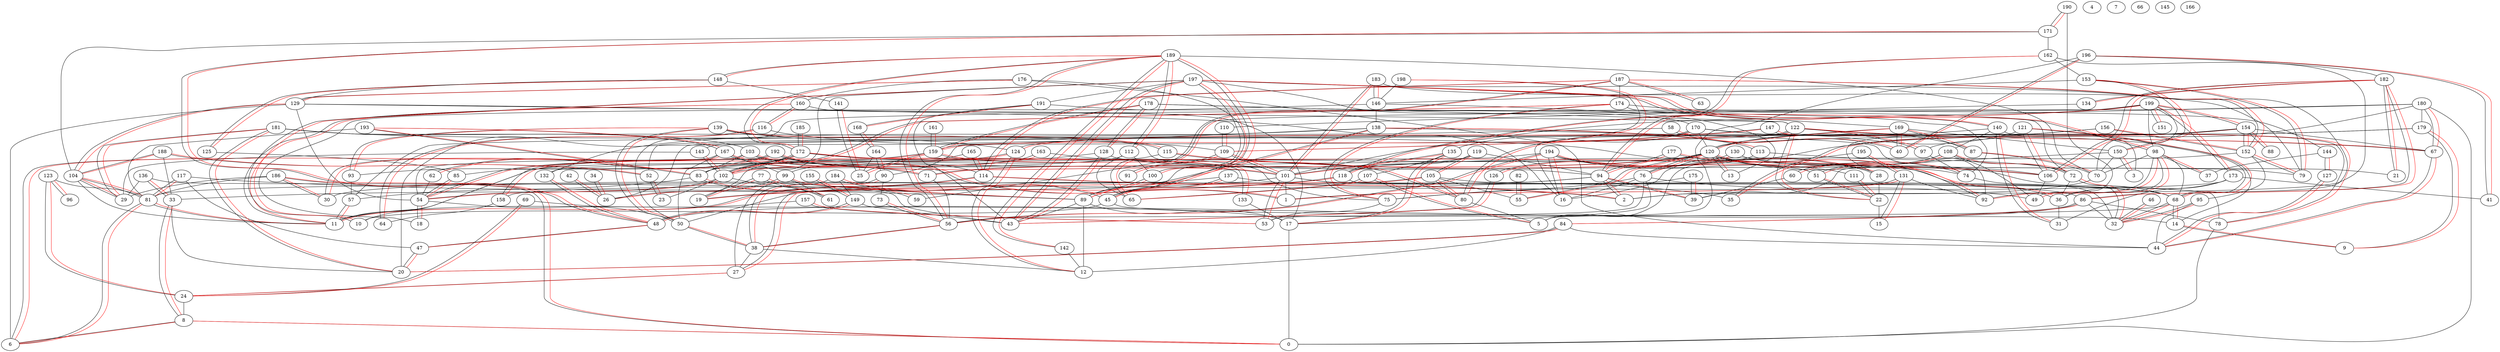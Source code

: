 graph Gil200_02_KrD_6114 {
0;
1;
2;
3;
4;
5;
6;
7;
8;
9;
10;
11;
12;
13;
14;
15;
16;
17;
18;
19;
20;
21;
22;
23;
24;
25;
26;
27;
28;
29;
30;
31;
32;
33;
34;
35;
36;
37;
38;
39;
40;
41;
42;
43;
44;
45;
46;
47;
48;
49;
50;
51;
52;
53;
54;
55;
56;
57;
58;
59;
60;
61;
62;
63;
64;
65;
66;
67;
68;
69;
70;
71;
72;
73;
74;
75;
76;
77;
78;
79;
80;
81;
82;
83;
84;
85;
86;
87;
88;
89;
90;
91;
92;
93;
94;
95;
96;
97;
98;
99;
100;
101;
102;
103;
104;
105;
106;
107;
108;
109;
110;
111;
112;
113;
114;
115;
116;
117;
118;
119;
120;
121;
122;
123;
124;
125;
126;
127;
128;
129;
130;
131;
132;
133;
134;
135;
136;
137;
138;
139;
140;
141;
142;
143;
144;
145;
146;
147;
148;
149;
150;
151;
152;
153;
154;
155;
156;
157;
158;
159;
160;
161;
162;
163;
164;
165;
166;
167;
168;
169;
170;
171;
172;
173;
174;
175;
176;
177;
178;
179;
180;
181;
182;
183;
184;
185;
186;
187;
188;
189;
190;
191;
192;
193;
194;
195;
196;
197;
198;
199;
8 -- 0[weight="35"];
8 -- 6[weight="35"];
14 -- 9[weight="21"];
17 -- 0[weight="67"];
22 -- 15[weight="90"];
24 -- 8[weight="84"];
27 -- 24[weight="51"];
28 -- 22[weight="69"];
33 -- 8[weight="15"];
33 -- 20[weight="42"];
34 -- 26[weight="26"];
36 -- 31[weight="84"];
38 -- 12[weight="46"];
38 -- 27[weight="70"];
42 -- 26[weight="76"];
45 -- 10[weight="81"];
45 -- 14[weight="31"];
46 -- 32[weight="5"];
47 -- 20[weight="12"];
48 -- 47[weight="43"];
50 -- 38[weight="23"];
51 -- 22[weight="12"];
52 -- 23[weight="66"];
54 -- 18[weight="89"];
54 -- 50[weight="68"];
56 -- 38[weight="24"];
57 -- 11[weight="59"];
58 -- 40[weight="61"];
58 -- 57[weight="64"];
60 -- 39[weight="89"];
62 -- 54[weight="69"];
67 -- 44[weight="14"];
68 -- 14[weight="12"];
68 -- 32[weight="20"];
68 -- 56[weight="61"];
69 -- 17[weight="77"];
69 -- 24[weight="51"];
70 -- 2[weight="92"];
71 -- 56[weight="45"];
72 -- 32[weight="5"];
72 -- 36[weight="85"];
73 -- 56[weight="44"];
74 -- 32[weight="61"];
75 -- 53[weight="55"];
76 -- 16[weight="77"];
76 -- 17[weight="41"];
76 -- 49[weight="91"];
76 -- 53[weight="42"];
76 -- 75[weight="55"];
77 -- 19[weight="17"];
77 -- 61[weight="20"];
78 -- 0[weight="42"];
80 -- 5[weight="70"];
81 -- 6[weight="10"];
81 -- 11[weight="34"];
82 -- 55[weight="12"];
83 -- 57[weight="97"];
83 -- 59[weight="3"];
84 -- 12[weight="52"];
84 -- 20[weight="19"];
84 -- 44[weight="53"];
85 -- 54[weight="56"];
86 -- 32[weight="84"];
86 -- 48[weight="74"];
86 -- 78[weight="86"];
86 -- 84[weight="22"];
87 -- 70[weight="42"];
89 -- 12[weight="81"];
89 -- 17[weight="88"];
89 -- 43[weight="86"];
90 -- 38[weight="5"];
90 -- 73[weight="61"];
93 -- 57[weight="87"];
94 -- 2[weight="6"];
94 -- 39[weight="16"];
94 -- 50[weight="82"];
94 -- 81[weight="69"];
95 -- 32[weight="54"];
95 -- 44[weight="86"];
97 -- 74[weight="62"];
98 -- 37[weight="3"];
98 -- 49[weight="13"];
98 -- 68[weight="56"];
98 -- 70[weight="68"];
98 -- 92[weight="40"];
99 -- 26[weight="57"];
99 -- 61[weight="49"];
99 -- 89[weight="35"];
100 -- 89[weight="32"];
101 -- 1[weight="63"];
101 -- 33[weight="54"];
101 -- 53[weight="34"];
101 -- 68[weight="94"];
101 -- 86[weight="62"];
102 -- 23[weight="68"];
102 -- 54[weight="39"];
102 -- 61[weight="94"];
103 -- 1[weight="45"];
103 -- 6[weight="8"];
103 -- 51[weight="46"];
103 -- 83[weight="92"];
104 -- 11[weight="83"];
104 -- 29[weight="3"];
104 -- 81[weight="3"];
105 -- 27[weight="23"];
105 -- 55[weight="58"];
105 -- 68[weight="92"];
105 -- 80[weight="48"];
106 -- 49[weight="94"];
107 -- 5[weight="59"];
107 -- 65[weight="27"];
108 -- 49[weight="75"];
108 -- 51[weight="9"];
108 -- 60[weight="2"];
108 -- 72[weight="38"];
109 -- 91[weight="76"];
109 -- 101[weight="22"];
110 -- 109[weight="7"];
111 -- 22[weight="78"];
112 -- 65[weight="74"];
112 -- 85[weight="62"];
112 -- 100[weight="68"];
113 -- 72[weight="83"];
113 -- 76[weight="73"];
114 -- 2[weight="35"];
114 -- 11[weight="10"];
115 -- 10[weight="71"];
115 -- 106[weight="25"];
116 -- 64[weight="70"];
116 -- 109[weight="88"];
117 -- 47[weight="100"];
117 -- 81[weight="38"];
117 -- 89[weight="59"];
118 -- 19[weight="38"];
118 -- 78[weight="76"];
119 -- 11[weight="70"];
119 -- 94[weight="86"];
119 -- 105[weight="64"];
119 -- 118[weight="79"];
120 -- 13[weight="27"];
120 -- 55[weight="54"];
120 -- 68[weight="39"];
120 -- 71[weight="28"];
120 -- 74[weight="32"];
120 -- 76[weight="17"];
120 -- 79[weight="94"];
120 -- 83[weight="84"];
121 -- 68[weight="14"];
121 -- 106[weight="18"];
121 -- 120[weight="89"];
122 -- 20[weight="66"];
122 -- 22[weight="32"];
122 -- 67[weight="14"];
122 -- 97[weight="49"];
122 -- 109[weight="3"];
123 -- 24[weight="94"];
123 -- 81[weight="95"];
123 -- 96[weight="35"];
124 -- 12[weight="8"];
124 -- 54[weight="25"];
125 -- 85[weight="83"];
126 -- 43[weight="8"];
127 -- 44[weight="13"];
128 -- 43[weight="6"];
128 -- 74[weight="47"];
128 -- 99[weight="57"];
129 -- 6[weight="74"];
129 -- 16[weight="78"];
129 -- 54[weight="93"];
129 -- 104[weight="15"];
129 -- 122[weight="69"];
130 -- 21[weight="70"];
130 -- 106[weight="98"];
130 -- 126[weight="40"];
131 -- 1[weight="16"];
131 -- 15[weight="62"];
131 -- 92[weight="63"];
132 -- 48[weight="16"];
133 -- 17[weight="58"];
134 -- 110[weight="73"];
135 -- 17[weight="32"];
135 -- 101[weight="38"];
135 -- 107[weight="48"];
136 -- 29[weight="100"];
136 -- 33[weight="47"];
136 -- 43[weight="65"];
137 -- 30[weight="57"];
137 -- 35[weight="56"];
137 -- 45[weight="52"];
138 -- 89[weight="20"];
138 -- 90[weight="64"];
138 -- 92[weight="87"];
138 -- 113[weight="17"];
138 -- 132[weight="45"];
139 -- 50[weight="20"];
139 -- 93[weight="31"];
139 -- 115[weight="20"];
139 -- 124[weight="83"];
140 -- 3[weight="57"];
140 -- 31[weight="54"];
140 -- 52[weight="65"];
140 -- 108[weight="95"];
141 -- 25[weight="63"];
142 -- 12[weight="76"];
143 -- 29[weight="87"];
143 -- 102[weight="26"];
144 -- 37[weight="62"];
144 -- 127[weight="37"];
146 -- 13[weight="70"];
146 -- 18[weight="98"];
146 -- 138[weight="90"];
147 -- 78[weight="33"];
147 -- 124[weight="11"];
148 -- 125[weight="76"];
148 -- 129[weight="48"];
148 -- 141[weight="99"];
149 -- 43[weight="63"];
149 -- 48[weight="27"];
150 -- 3[weight="36"];
150 -- 39[weight="71"];
150 -- 70[weight="56"];
152 -- 79[weight="50"];
152 -- 95[weight="69"];
152 -- 118[weight="79"];
153 -- 79[weight="6"];
153 -- 146[weight="51"];
153 -- 150[weight="47"];
154 -- 35[weight="24"];
154 -- 67[weight="85"];
154 -- 88[weight="76"];
154 -- 120[weight="86"];
154 -- 152[weight="20"];
155 -- 149[weight="97"];
156 -- 16[weight="83"];
156 -- 28[weight="88"];
156 -- 152[weight="15"];
157 -- 11[weight="67"];
157 -- 53[weight="26"];
158 -- 64[weight="77"];
159 -- 25[weight="18"];
159 -- 80[weight="15"];
159 -- 158[weight="44"];
160 -- 11[weight="28"];
160 -- 17[weight="43"];
160 -- 116[weight="42"];
161 -- 159[weight="34"];
162 -- 2[weight="60"];
162 -- 94[weight="24"];
162 -- 153[weight="85"];
163 -- 75[weight="85"];
163 -- 102[weight="76"];
164 -- 25[weight="98"];
164 -- 90[weight="31"];
165 -- 19[weight="90"];
165 -- 114[weight="28"];
167 -- 30[weight="10"];
167 -- 50[weight="79"];
167 -- 71[weight="23"];
167 -- 99[weight="55"];
168 -- 164[weight="33"];
169 -- 40[weight="58"];
169 -- 87[weight="17"];
169 -- 120[weight="40"];
169 -- 150[weight="71"];
170 -- 14[weight="96"];
170 -- 16[weight="60"];
170 -- 87[weight="82"];
170 -- 120[weight="58"];
170 -- 135[weight="92"];
170 -- 159[weight="52"];
171 -- 48[weight="22"];
171 -- 104[weight="54"];
171 -- 162[weight="98"];
172 -- 36[weight="37"];
172 -- 83[weight="63"];
172 -- 93[weight="31"];
172 -- 102[weight="11"];
172 -- 133[weight="56"];
173 -- 31[weight="67"];
173 -- 36[weight="95"];
173 -- 41[weight="85"];
173 -- 158[weight="64"];
174 -- 75[weight="42"];
174 -- 102[weight="35"];
174 -- 144[weight="46"];
174 -- 169[weight="78"];
175 -- 39[weight="36"];
175 -- 75[weight="52"];
176 -- 44[weight="60"];
176 -- 45[weight="62"];
176 -- 129[weight="14"];
176 -- 160[weight="94"];
177 -- 92[weight="17"];
177 -- 94[weight="20"];
178 -- 74[weight="99"];
178 -- 122[weight="92"];
178 -- 128[weight="52"];
178 -- 159[weight="22"];
179 -- 9[weight="21"];
179 -- 26[weight="97"];
179 -- 143[weight="30"];
180 -- 0[weight="51"];
180 -- 50[weight="45"];
180 -- 67[weight="32"];
180 -- 97[weight="86"];
180 -- 101[weight="54"];
180 -- 179[weight="58"];
181 -- 20[weight="17"];
181 -- 28[weight="96"];
181 -- 29[weight="13"];
181 -- 94[weight="44"];
181 -- 103[weight="81"];
182 -- 21[weight="32"];
182 -- 86[weight="23"];
182 -- 106[weight="24"];
182 -- 134[weight="4"];
183 -- 79[weight="64"];
183 -- 101[weight="10"];
183 -- 146[weight="27"];
184 -- 27[weight="69"];
184 -- 45[weight="48"];
184 -- 149[weight="87"];
185 -- 172[weight="91"];
186 -- 0[weight="26"];
186 -- 29[weight="54"];
186 -- 30[weight="16"];
186 -- 81[weight="61"];
187 -- 63[weight="77"];
187 -- 65[weight="36"];
187 -- 114[weight="28"];
187 -- 152[weight="32"];
187 -- 174[weight="50"];
188 -- 33[weight="49"];
188 -- 52[weight="19"];
188 -- 104[weight="7"];
189 -- 45[weight="29"];
189 -- 56[weight="2"];
189 -- 70[weight="76"];
189 -- 112[weight="50"];
189 -- 142[weight="8"];
189 -- 148[weight="40"];
189 -- 172[weight="22"];
190 -- 36[weight="71"];
190 -- 171[weight="40"];
191 -- 43[weight="63"];
191 -- 72[weight="87"];
191 -- 168[weight="57"];
192 -- 54[weight="85"];
192 -- 62[weight="32"];
192 -- 101[weight="22"];
192 -- 114[weight="40"];
193 -- 81[weight="76"];
193 -- 83[weight="9"];
193 -- 167[weight="11"];
194 -- 16[weight="40"];
194 -- 28[weight="48"];
194 -- 56[weight="40"];
194 -- 111[weight="78"];
194 -- 132[weight="64"];
195 -- 5[weight="98"];
195 -- 131[weight="71"];
196 -- 5[weight="92"];
196 -- 40[weight="50"];
196 -- 41[weight="2"];
196 -- 182[weight="67"];
197 -- 10[weight="25"];
197 -- 43[weight="25"];
197 -- 68[weight="94"];
197 -- 98[weight="32"];
197 -- 100[weight="9"];
197 -- 102[weight="100"];
197 -- 140[weight="20"];
197 -- 170[weight="68"];
197 -- 191[weight="83"];
198 -- 80[weight="4"];
198 -- 146[weight="72"];
199 -- 59[weight="70"];
199 -- 70[weight="53"];
199 -- 98[weight="96"];
199 -- 118[weight="48"];
199 -- 151[weight="55"];
199 -- 154[weight="45"];
199 -- 173[weight="35"];
108 -- 60 [color=red,] ;
108 -- 51 [color=red,] ;
51 -- 22 [color=red,] ;
122 -- 22 [color=red,] ;
122 -- 109 [color=red,] ;
110 -- 109 [color=red,] ;
122 -- 67 [color=red,] ;
67 -- 44 [color=red,] ;
127 -- 44 [color=red,] ;
109 -- 101 [color=red,] ;
183 -- 101 [color=red,] ;
192 -- 101 [color=red,] ;
183 -- 146 [color=red,] ;
180 -- 67 [color=red,] ;
192 -- 62 [color=red,] ;
101 -- 53 [color=red,] ;
157 -- 53 [color=red,] ;
144 -- 127 [color=red,] ;
108 -- 72 [color=red,] ;
72 -- 32 [color=red,] ;
46 -- 32 [color=red,] ;
68 -- 32 [color=red,] ;
68 -- 14 [color=red,] ;
121 -- 68 [color=red,] ;
121 -- 106 [color=red,] ;
14 -- 9 [color=red,] ;
179 -- 9 [color=red,] ;
182 -- 106 [color=red,] ;
182 -- 134 [color=red,] ;
182 -- 86 [color=red,] ;
86 -- 84 [color=red,] ;
84 -- 20 [color=red,] ;
47 -- 20 [color=red,] ;
181 -- 20 [color=red,] ;
181 -- 29 [color=red,] ;
104 -- 29 [color=red,] ;
104 -- 81 [color=red,] ;
188 -- 104 [color=red,] ;
81 -- 6 [color=red,] ;
103 -- 6 [color=red,] ;
129 -- 104 [color=red,] ;
176 -- 129 [color=red,] ;
188 -- 52 [color=red,] ;
115 -- 106 [color=red,] ;
139 -- 115 [color=red,] ;
139 -- 50 [color=red,] ;
50 -- 38 [color=red,] ;
90 -- 38 [color=red,] ;
56 -- 38 [color=red,] ;
189 -- 56 [color=red,] ;
189 -- 142 [color=red,] ;
189 -- 172 [color=red,] ;
172 -- 102 [color=red,] ;
143 -- 102 [color=red,] ;
189 -- 45 [color=red,] ;
139 -- 93 [color=red,] ;
164 -- 90 [color=red,] ;
182 -- 21 [color=red,] ;
168 -- 164 [color=red,] ;
81 -- 11 [color=red,] ;
114 -- 11 [color=red,] ;
160 -- 11 [color=red,] ;
165 -- 114 [color=red,] ;
187 -- 114 [color=red,] ;
187 -- 152 [color=red,] ;
156 -- 152 [color=red,] ;
154 -- 152 [color=red,] ;
154 -- 35 [color=red,] ;
8 -- 6 [color=red,] ;
33 -- 8 [color=red,] ;
8 -- 0 [color=red,] ;
186 -- 0 [color=red,] ;
186 -- 30 [color=red,] ;
167 -- 30 [color=red,] ;
193 -- 167 [color=red,] ;
193 -- 83 [color=red,] ;
83 -- 59 [color=red,] ;
167 -- 71 [color=red,] ;
120 -- 71 [color=red,] ;
120 -- 76 [color=red,] ;
120 -- 13 [color=red,] ;
120 -- 74 [color=red,] ;
114 -- 2 [color=red,] ;
94 -- 2 [color=red,] ;
94 -- 39 [color=red,] ;
177 -- 94 [color=red,] ;
177 -- 92 [color=red,] ;
162 -- 94 [color=red,] ;
174 -- 102 [color=red,] ;
175 -- 39 [color=red,] ;
187 -- 65 [color=red,] ;
107 -- 65 [color=red,] ;
172 -- 36 [color=red,] ;
117 -- 81 [color=red,] ;
135 -- 101 [color=red,] ;
135 -- 17 [color=red,] ;
102 -- 54 [color=red,] ;
124 -- 54 [color=red,] ;
124 -- 12 [color=red,] ;
147 -- 124 [color=red,] ;
147 -- 78 [color=red,] ;
98 -- 92 [color=red,] ;
98 -- 37 [color=red,] ;
98 -- 49 [color=red,] ;
197 -- 98 [color=red,] ;
197 -- 100 [color=red,] ;
197 -- 140 [color=red,] ;
197 -- 10 [color=red,] ;
197 -- 43 [color=red,] ;
128 -- 43 [color=red,] ;
126 -- 43 [color=red,] ;
100 -- 89 [color=red,] ;
138 -- 89 [color=red,] ;
138 -- 113 [color=red,] ;
99 -- 89 [color=red,] ;
130 -- 126 [color=red,] ;
169 -- 120 [color=red,] ;
169 -- 87 [color=red,] ;
189 -- 148 [color=red,] ;
194 -- 56 [color=red,] ;
194 -- 16 [color=red,] ;
87 -- 70 [color=red,] ;
160 -- 116 [color=red,] ;
174 -- 75 [color=red,] ;
48 -- 47 [color=red,] ;
132 -- 48 [color=red,] ;
171 -- 48 [color=red,] ;
149 -- 48 [color=red,] ;
190 -- 171 [color=red,] ;
73 -- 56 [color=red,] ;
103 -- 1 [color=red,] ;
131 -- 1 [color=red,] ;
199 -- 154 [color=red,] ;
199 -- 173 [color=red,] ;
136 -- 33 [color=red,] ;
184 -- 45 [color=red,] ;
194 -- 28 [color=red,] ;
199 -- 118 [color=red,] ;
118 -- 19 [color=red,] ;
77 -- 19 [color=red,] ;
77 -- 61 [color=red,] ;
122 -- 97 [color=red,] ;
152 -- 79 [color=red,] ;
153 -- 79 [color=red,] ;
153 -- 150 [color=red,] ;
150 -- 3 [color=red,] ;
189 -- 112 [color=red,] ;
137 -- 45 [color=red,] ;
178 -- 128 [color=red,] ;
178 -- 159 [color=red,] ;
159 -- 80 [color=red,] ;
198 -- 80 [color=red,] ;
159 -- 25 [color=red,] ;
161 -- 159 [color=red,] ;
159 -- 158 [color=red,] ;
105 -- 80 [color=red,] ;
105 -- 27 [color=red,] ;
27 -- 24 [color=red,] ;
69 -- 24 [color=red,] ;
170 -- 159 [color=red,] ;
95 -- 32 [color=red,] ;
120 -- 55 [color=red,] ;
82 -- 55 [color=red,] ;
140 -- 31 [color=red,] ;
199 -- 151 [color=red,] ;
85 -- 54 [color=red,] ;
172 -- 133 [color=red,] ;
99 -- 26 [color=red,] ;
34 -- 26 [color=red,] ;
191 -- 168 [color=red,] ;
169 -- 40 [color=red,] ;
196 -- 40 [color=red,] ;
196 -- 41 [color=red,] ;
57 -- 11 [color=red,] ;
107 -- 5 [color=red,] ;
58 -- 40 [color=red,] ;
131 -- 15 [color=red,] ;
141 -- 25 [color=red,] ;
119 -- 105 [color=red,] ;
52 -- 23 [color=red,] ;
116 -- 64 [color=red,] ;
195 -- 131 [color=red,] ;
42 -- 26 [color=red,] ;
109 -- 91 [color=red,] ;
148 -- 125 [color=red,] ;
154 -- 88 [color=red,] ;
163 -- 102 [color=red,] ;
187 -- 63 [color=red,] ;
111 -- 22 [color=red,] ;
54 -- 18 [color=red,] ;
185 -- 172 [color=red,] ;
123 -- 24 [color=red,] ;
123 -- 96 [color=red,] ;
155 -- 149 [color=red,] ;
}